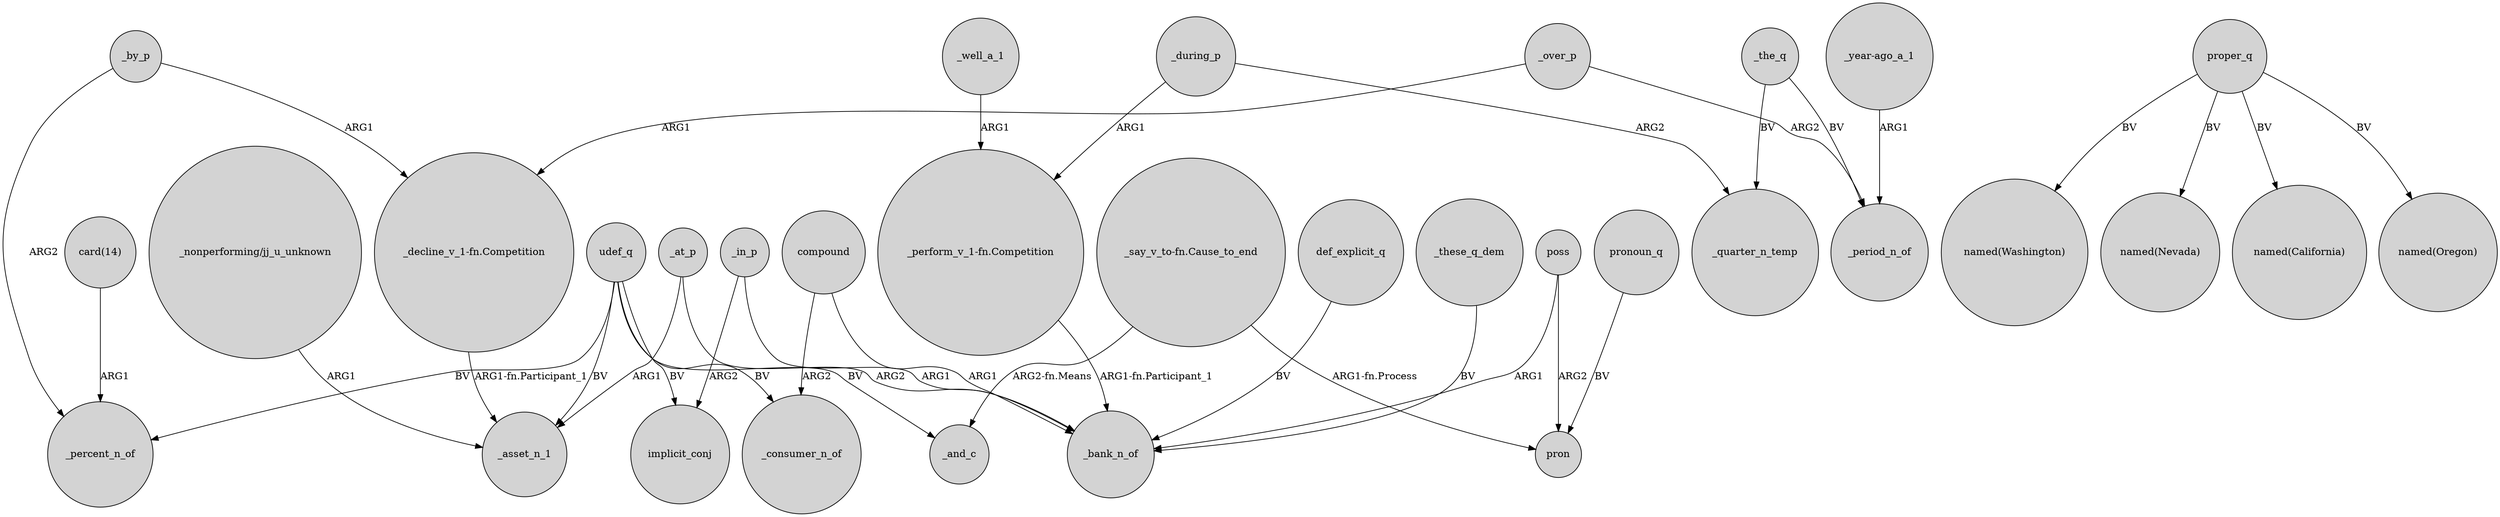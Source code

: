 digraph {
	node [shape=circle style=filled]
	"_nonperforming/jj_u_unknown" -> _asset_n_1 [label=ARG1]
	"_say_v_to-fn.Cause_to_end" -> _and_c [label="ARG2-fn.Means"]
	_by_p -> "_decline_v_1-fn.Competition" [label=ARG1]
	def_explicit_q -> _bank_n_of [label=BV]
	_at_p -> _bank_n_of [label=ARG2]
	_by_p -> _percent_n_of [label=ARG2]
	"_decline_v_1-fn.Competition" -> _asset_n_1 [label="ARG1-fn.Participant_1"]
	compound -> _bank_n_of [label=ARG1]
	_the_q -> _quarter_n_temp [label=BV]
	_in_p -> implicit_conj [label=ARG2]
	"_year-ago_a_1" -> _period_n_of [label=ARG1]
	udef_q -> _and_c [label=BV]
	udef_q -> _asset_n_1 [label=BV]
	_these_q_dem -> _bank_n_of [label=BV]
	"_say_v_to-fn.Cause_to_end" -> pron [label="ARG1-fn.Process"]
	pronoun_q -> pron [label=BV]
	poss -> _bank_n_of [label=ARG1]
	poss -> pron [label=ARG2]
	_in_p -> _bank_n_of [label=ARG1]
	"card(14)" -> _percent_n_of [label=ARG1]
	udef_q -> _percent_n_of [label=BV]
	proper_q -> "named(Washington)" [label=BV]
	_over_p -> _period_n_of [label=ARG2]
	"_perform_v_1-fn.Competition" -> _bank_n_of [label="ARG1-fn.Participant_1"]
	_well_a_1 -> "_perform_v_1-fn.Competition" [label=ARG1]
	proper_q -> "named(Nevada)" [label=BV]
	udef_q -> _consumer_n_of [label=BV]
	compound -> _consumer_n_of [label=ARG2]
	proper_q -> "named(California)" [label=BV]
	_the_q -> _period_n_of [label=BV]
	proper_q -> "named(Oregon)" [label=BV]
	_during_p -> "_perform_v_1-fn.Competition" [label=ARG1]
	_over_p -> "_decline_v_1-fn.Competition" [label=ARG1]
	udef_q -> implicit_conj [label=BV]
	_at_p -> _asset_n_1 [label=ARG1]
	_during_p -> _quarter_n_temp [label=ARG2]
}

